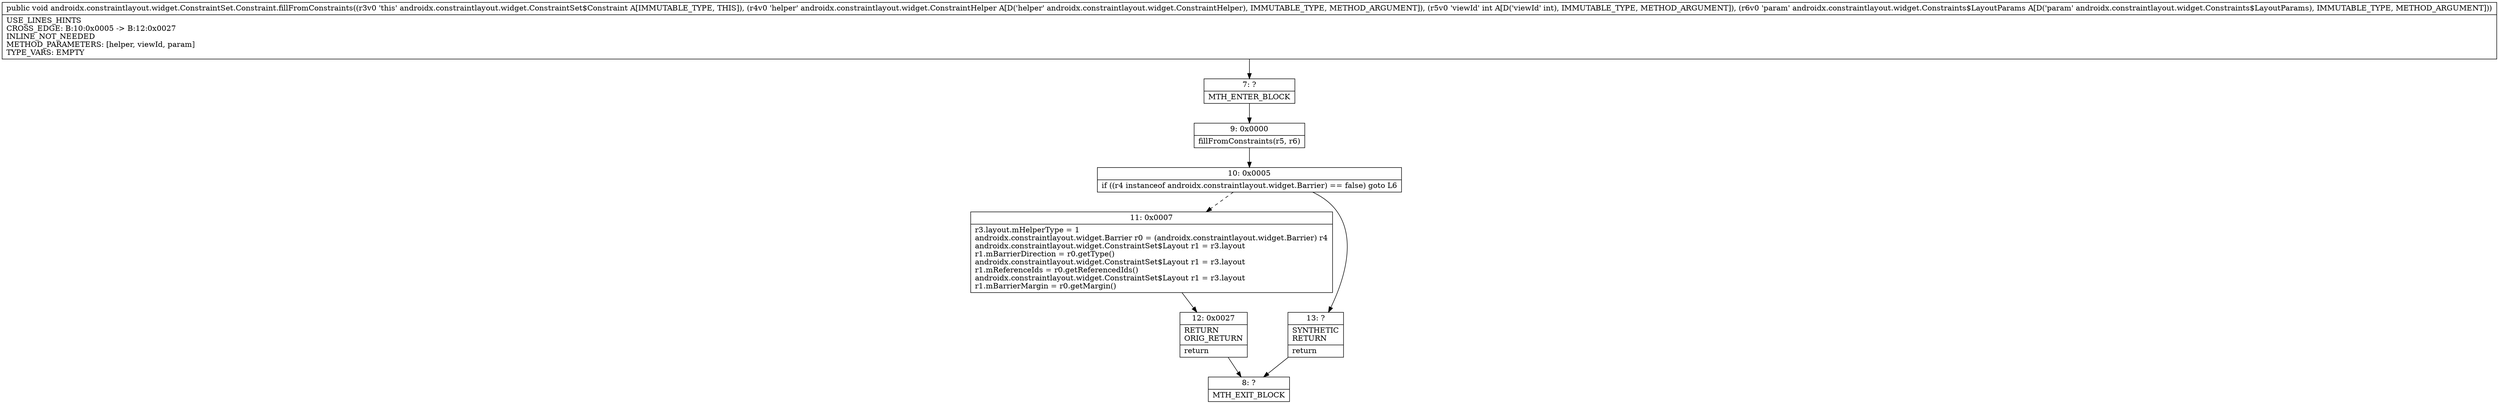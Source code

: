 digraph "CFG forandroidx.constraintlayout.widget.ConstraintSet.Constraint.fillFromConstraints(Landroidx\/constraintlayout\/widget\/ConstraintHelper;ILandroidx\/constraintlayout\/widget\/Constraints$LayoutParams;)V" {
Node_7 [shape=record,label="{7\:\ ?|MTH_ENTER_BLOCK\l}"];
Node_9 [shape=record,label="{9\:\ 0x0000|fillFromConstraints(r5, r6)\l}"];
Node_10 [shape=record,label="{10\:\ 0x0005|if ((r4 instanceof androidx.constraintlayout.widget.Barrier) == false) goto L6\l}"];
Node_11 [shape=record,label="{11\:\ 0x0007|r3.layout.mHelperType = 1\landroidx.constraintlayout.widget.Barrier r0 = (androidx.constraintlayout.widget.Barrier) r4\landroidx.constraintlayout.widget.ConstraintSet$Layout r1 = r3.layout\lr1.mBarrierDirection = r0.getType()\landroidx.constraintlayout.widget.ConstraintSet$Layout r1 = r3.layout\lr1.mReferenceIds = r0.getReferencedIds()\landroidx.constraintlayout.widget.ConstraintSet$Layout r1 = r3.layout\lr1.mBarrierMargin = r0.getMargin()\l}"];
Node_12 [shape=record,label="{12\:\ 0x0027|RETURN\lORIG_RETURN\l|return\l}"];
Node_8 [shape=record,label="{8\:\ ?|MTH_EXIT_BLOCK\l}"];
Node_13 [shape=record,label="{13\:\ ?|SYNTHETIC\lRETURN\l|return\l}"];
MethodNode[shape=record,label="{public void androidx.constraintlayout.widget.ConstraintSet.Constraint.fillFromConstraints((r3v0 'this' androidx.constraintlayout.widget.ConstraintSet$Constraint A[IMMUTABLE_TYPE, THIS]), (r4v0 'helper' androidx.constraintlayout.widget.ConstraintHelper A[D('helper' androidx.constraintlayout.widget.ConstraintHelper), IMMUTABLE_TYPE, METHOD_ARGUMENT]), (r5v0 'viewId' int A[D('viewId' int), IMMUTABLE_TYPE, METHOD_ARGUMENT]), (r6v0 'param' androidx.constraintlayout.widget.Constraints$LayoutParams A[D('param' androidx.constraintlayout.widget.Constraints$LayoutParams), IMMUTABLE_TYPE, METHOD_ARGUMENT]))  | USE_LINES_HINTS\lCROSS_EDGE: B:10:0x0005 \-\> B:12:0x0027\lINLINE_NOT_NEEDED\lMETHOD_PARAMETERS: [helper, viewId, param]\lTYPE_VARS: EMPTY\l}"];
MethodNode -> Node_7;Node_7 -> Node_9;
Node_9 -> Node_10;
Node_10 -> Node_11[style=dashed];
Node_10 -> Node_13;
Node_11 -> Node_12;
Node_12 -> Node_8;
Node_13 -> Node_8;
}

